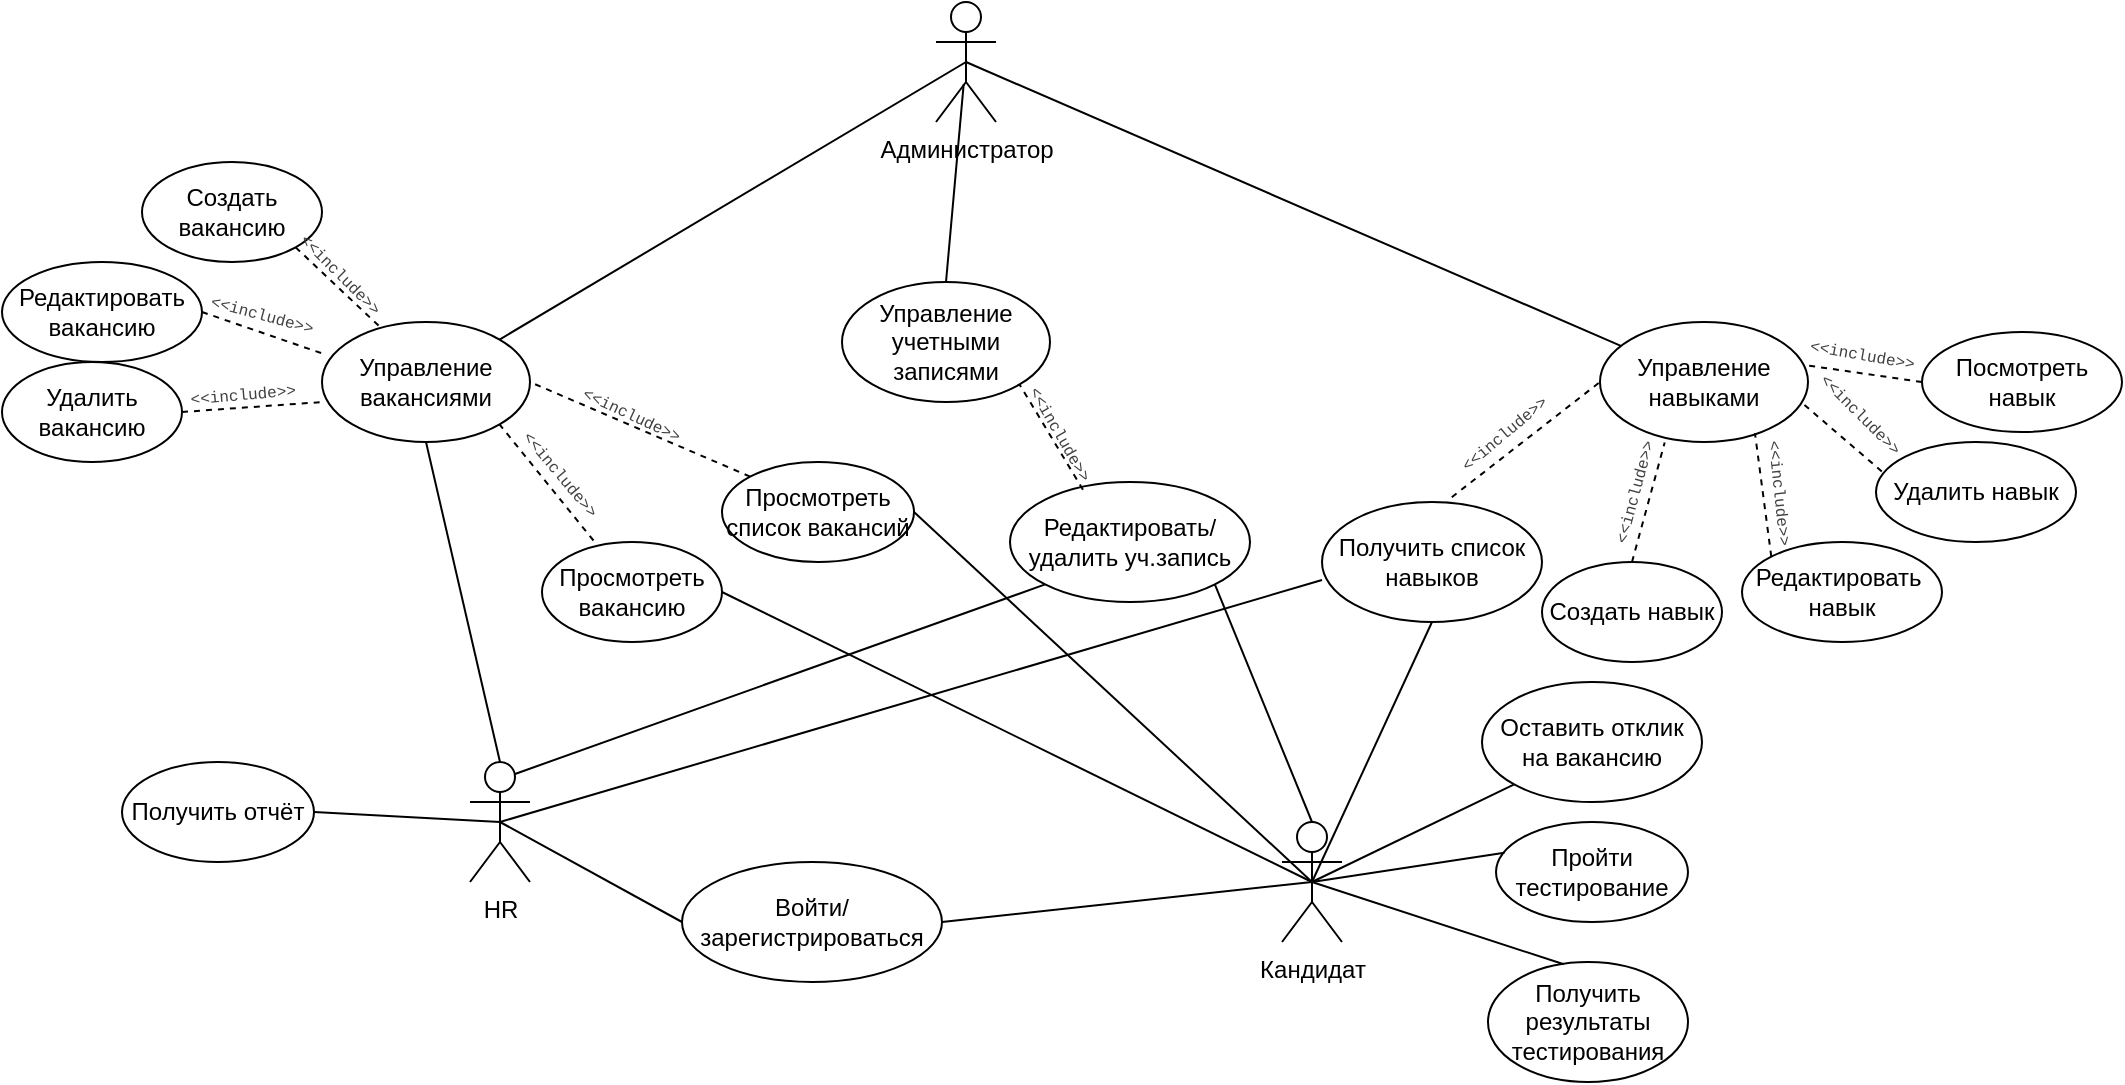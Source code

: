 <mxfile version="27.1.3">
  <diagram name="Страница — 1" id="SzoRYgKUehYcCUD3Ep15">
    <mxGraphModel dx="1863" dy="1805" grid="1" gridSize="10" guides="1" tooltips="1" connect="1" arrows="1" fold="1" page="1" pageScale="1" pageWidth="827" pageHeight="1169" math="0" shadow="0">
      <root>
        <mxCell id="0" />
        <mxCell id="1" parent="0" />
        <mxCell id="1bRMia8ov37DjA0ztxII-1" value="Кандидат" style="shape=umlActor;verticalLabelPosition=bottom;verticalAlign=top;html=1;outlineConnect=0;" vertex="1" parent="1">
          <mxGeometry x="430" y="140" width="30" height="60" as="geometry" />
        </mxCell>
        <mxCell id="1bRMia8ov37DjA0ztxII-2" value="HR" style="shape=umlActor;verticalLabelPosition=bottom;verticalAlign=top;html=1;outlineConnect=0;" vertex="1" parent="1">
          <mxGeometry x="24" y="110" width="30" height="60" as="geometry" />
        </mxCell>
        <mxCell id="1bRMia8ov37DjA0ztxII-3" value="Администратор" style="shape=umlActor;verticalLabelPosition=bottom;verticalAlign=top;html=1;outlineConnect=0;" vertex="1" parent="1">
          <mxGeometry x="257" y="-270" width="30" height="60" as="geometry" />
        </mxCell>
        <mxCell id="1bRMia8ov37DjA0ztxII-5" value="Создать вакансию" style="ellipse;whiteSpace=wrap;html=1;" vertex="1" parent="1">
          <mxGeometry x="-140" y="-190" width="90" height="50" as="geometry" />
        </mxCell>
        <mxCell id="1bRMia8ov37DjA0ztxII-6" value="Редактировать вакансию" style="ellipse;whiteSpace=wrap;html=1;" vertex="1" parent="1">
          <mxGeometry x="-210" y="-140" width="100" height="50" as="geometry" />
        </mxCell>
        <mxCell id="1bRMia8ov37DjA0ztxII-7" value="Удалить вакансию" style="ellipse;whiteSpace=wrap;html=1;" vertex="1" parent="1">
          <mxGeometry x="-210" y="-90" width="90" height="50" as="geometry" />
        </mxCell>
        <mxCell id="1bRMia8ov37DjA0ztxII-8" value="Просмотреть вакансию" style="ellipse;whiteSpace=wrap;html=1;" vertex="1" parent="1">
          <mxGeometry x="60" width="90" height="50" as="geometry" />
        </mxCell>
        <mxCell id="1bRMia8ov37DjA0ztxII-9" value="Просмотреть список вакансий" style="ellipse;whiteSpace=wrap;html=1;" vertex="1" parent="1">
          <mxGeometry x="150" y="-40" width="96" height="50" as="geometry" />
        </mxCell>
        <mxCell id="1bRMia8ov37DjA0ztxII-12" value="Оставить отклик на вакансию" style="ellipse;whiteSpace=wrap;html=1;" vertex="1" parent="1">
          <mxGeometry x="530" y="70" width="110" height="60" as="geometry" />
        </mxCell>
        <mxCell id="1bRMia8ov37DjA0ztxII-13" value="Войти/&lt;div&gt;зарегистрироваться&lt;/div&gt;" style="ellipse;whiteSpace=wrap;html=1;" vertex="1" parent="1">
          <mxGeometry x="130" y="160" width="130" height="60" as="geometry" />
        </mxCell>
        <mxCell id="1bRMia8ov37DjA0ztxII-14" value="Получить отчёт" style="ellipse;whiteSpace=wrap;html=1;" vertex="1" parent="1">
          <mxGeometry x="-150" y="110" width="96" height="50" as="geometry" />
        </mxCell>
        <mxCell id="1bRMia8ov37DjA0ztxII-21" value="" style="endArrow=none;html=1;rounded=0;entryX=0;entryY=0.5;entryDx=0;entryDy=0;exitX=0.5;exitY=0.5;exitDx=0;exitDy=0;exitPerimeter=0;" edge="1" parent="1" source="1bRMia8ov37DjA0ztxII-2" target="1bRMia8ov37DjA0ztxII-13">
          <mxGeometry width="50" height="50" relative="1" as="geometry">
            <mxPoint x="130" y="430" as="sourcePoint" />
            <mxPoint x="180" y="380" as="targetPoint" />
          </mxGeometry>
        </mxCell>
        <mxCell id="1bRMia8ov37DjA0ztxII-22" value="" style="endArrow=none;html=1;rounded=0;entryX=0.5;entryY=0.5;entryDx=0;entryDy=0;entryPerimeter=0;exitX=1;exitY=0.5;exitDx=0;exitDy=0;" edge="1" parent="1" source="1bRMia8ov37DjA0ztxII-8" target="1bRMia8ov37DjA0ztxII-1">
          <mxGeometry width="50" height="50" relative="1" as="geometry">
            <mxPoint x="350" y="290" as="sourcePoint" />
            <mxPoint x="400" y="240" as="targetPoint" />
          </mxGeometry>
        </mxCell>
        <mxCell id="1bRMia8ov37DjA0ztxII-23" value="" style="endArrow=none;html=1;rounded=0;entryX=0.5;entryY=0.5;entryDx=0;entryDy=0;entryPerimeter=0;exitX=1;exitY=0.5;exitDx=0;exitDy=0;" edge="1" parent="1" source="1bRMia8ov37DjA0ztxII-9" target="1bRMia8ov37DjA0ztxII-1">
          <mxGeometry width="50" height="50" relative="1" as="geometry">
            <mxPoint x="380" y="370" as="sourcePoint" />
            <mxPoint x="430" y="320" as="targetPoint" />
          </mxGeometry>
        </mxCell>
        <mxCell id="1bRMia8ov37DjA0ztxII-24" value="" style="endArrow=none;html=1;rounded=0;entryX=0.5;entryY=0.5;entryDx=0;entryDy=0;entryPerimeter=0;exitX=1;exitY=0.5;exitDx=0;exitDy=0;" edge="1" parent="1" source="1bRMia8ov37DjA0ztxII-13" target="1bRMia8ov37DjA0ztxII-1">
          <mxGeometry width="50" height="50" relative="1" as="geometry">
            <mxPoint x="370" y="290" as="sourcePoint" />
            <mxPoint x="420" y="240" as="targetPoint" />
          </mxGeometry>
        </mxCell>
        <mxCell id="1bRMia8ov37DjA0ztxII-25" value="Получить список навыков" style="ellipse;whiteSpace=wrap;html=1;" vertex="1" parent="1">
          <mxGeometry x="450" y="-20" width="110" height="60" as="geometry" />
        </mxCell>
        <mxCell id="1bRMia8ov37DjA0ztxII-29" value="Редактировать/&lt;div&gt;удалить уч.запись&lt;/div&gt;" style="ellipse;whiteSpace=wrap;html=1;" vertex="1" parent="1">
          <mxGeometry x="294" y="-30" width="120" height="60" as="geometry" />
        </mxCell>
        <mxCell id="1bRMia8ov37DjA0ztxII-30" value="" style="endArrow=none;html=1;rounded=0;entryX=1;entryY=1;entryDx=0;entryDy=0;" edge="1" parent="1" target="1bRMia8ov37DjA0ztxII-29">
          <mxGeometry width="50" height="50" relative="1" as="geometry">
            <mxPoint x="445" y="140" as="sourcePoint" />
            <mxPoint x="390" y="90" as="targetPoint" />
          </mxGeometry>
        </mxCell>
        <mxCell id="1bRMia8ov37DjA0ztxII-31" value="" style="endArrow=none;html=1;rounded=0;exitX=0.75;exitY=0.1;exitDx=0;exitDy=0;exitPerimeter=0;entryX=0;entryY=1;entryDx=0;entryDy=0;" edge="1" parent="1" source="1bRMia8ov37DjA0ztxII-2" target="1bRMia8ov37DjA0ztxII-29">
          <mxGeometry width="50" height="50" relative="1" as="geometry">
            <mxPoint x="150" y="150" as="sourcePoint" />
            <mxPoint x="200" y="100" as="targetPoint" />
          </mxGeometry>
        </mxCell>
        <mxCell id="1bRMia8ov37DjA0ztxII-32" value="Пройти тестирование" style="ellipse;whiteSpace=wrap;html=1;" vertex="1" parent="1">
          <mxGeometry x="537" y="140" width="96" height="50" as="geometry" />
        </mxCell>
        <mxCell id="1bRMia8ov37DjA0ztxII-33" value="Получить результаты тестирования" style="ellipse;whiteSpace=wrap;html=1;" vertex="1" parent="1">
          <mxGeometry x="533" y="210" width="100" height="60" as="geometry" />
        </mxCell>
        <mxCell id="1bRMia8ov37DjA0ztxII-34" value="" style="endArrow=none;html=1;rounded=0;entryX=0;entryY=1;entryDx=0;entryDy=0;exitX=0.5;exitY=0.5;exitDx=0;exitDy=0;exitPerimeter=0;" edge="1" parent="1" source="1bRMia8ov37DjA0ztxII-1" target="1bRMia8ov37DjA0ztxII-12">
          <mxGeometry width="50" height="50" relative="1" as="geometry">
            <mxPoint x="460" y="280" as="sourcePoint" />
            <mxPoint x="510" y="230" as="targetPoint" />
          </mxGeometry>
        </mxCell>
        <mxCell id="1bRMia8ov37DjA0ztxII-35" value="" style="endArrow=none;html=1;rounded=0;entryX=0.044;entryY=0.307;entryDx=0;entryDy=0;exitX=0.5;exitY=0.5;exitDx=0;exitDy=0;exitPerimeter=0;entryPerimeter=0;" edge="1" parent="1" source="1bRMia8ov37DjA0ztxII-1" target="1bRMia8ov37DjA0ztxII-32">
          <mxGeometry width="50" height="50" relative="1" as="geometry">
            <mxPoint x="460" y="240" as="sourcePoint" />
            <mxPoint x="510" y="190" as="targetPoint" />
          </mxGeometry>
        </mxCell>
        <mxCell id="1bRMia8ov37DjA0ztxII-36" value="" style="endArrow=none;html=1;rounded=0;entryX=0.379;entryY=0.019;entryDx=0;entryDy=0;exitX=0.5;exitY=0.5;exitDx=0;exitDy=0;exitPerimeter=0;entryPerimeter=0;" edge="1" parent="1" source="1bRMia8ov37DjA0ztxII-1" target="1bRMia8ov37DjA0ztxII-33">
          <mxGeometry width="50" height="50" relative="1" as="geometry">
            <mxPoint x="450" y="170" as="sourcePoint" />
            <mxPoint x="510" y="270" as="targetPoint" />
          </mxGeometry>
        </mxCell>
        <mxCell id="1bRMia8ov37DjA0ztxII-37" value="Создать навык" style="ellipse;whiteSpace=wrap;html=1;" vertex="1" parent="1">
          <mxGeometry x="560" y="10" width="90" height="50" as="geometry" />
        </mxCell>
        <mxCell id="1bRMia8ov37DjA0ztxII-38" value="" style="endArrow=none;html=1;rounded=0;entryX=0.5;entryY=0.5;entryDx=0;entryDy=0;entryPerimeter=0;exitX=0.5;exitY=1;exitDx=0;exitDy=0;" edge="1" parent="1" source="1bRMia8ov37DjA0ztxII-25" target="1bRMia8ov37DjA0ztxII-1">
          <mxGeometry width="50" height="50" relative="1" as="geometry">
            <mxPoint x="360" y="340" as="sourcePoint" />
            <mxPoint x="410" y="290" as="targetPoint" />
          </mxGeometry>
        </mxCell>
        <mxCell id="1bRMia8ov37DjA0ztxII-39" value="Редактировать&amp;nbsp; навык" style="ellipse;whiteSpace=wrap;html=1;" vertex="1" parent="1">
          <mxGeometry x="660" width="100" height="50" as="geometry" />
        </mxCell>
        <mxCell id="1bRMia8ov37DjA0ztxII-40" value="Удалить навык" style="ellipse;whiteSpace=wrap;html=1;" vertex="1" parent="1">
          <mxGeometry x="727" y="-49.99" width="100" height="50" as="geometry" />
        </mxCell>
        <mxCell id="1bRMia8ov37DjA0ztxII-41" value="Посмотреть навык" style="ellipse;whiteSpace=wrap;html=1;" vertex="1" parent="1">
          <mxGeometry x="750" y="-105" width="100" height="50" as="geometry" />
        </mxCell>
        <mxCell id="1bRMia8ov37DjA0ztxII-43" value="Управление навыками" style="ellipse;whiteSpace=wrap;html=1;" vertex="1" parent="1">
          <mxGeometry x="589" y="-110" width="104" height="60" as="geometry" />
        </mxCell>
        <mxCell id="1bRMia8ov37DjA0ztxII-44" value="Управление вакансиями" style="ellipse;whiteSpace=wrap;html=1;" vertex="1" parent="1">
          <mxGeometry x="-50" y="-110" width="104" height="60" as="geometry" />
        </mxCell>
        <mxCell id="1bRMia8ov37DjA0ztxII-45" value="Управление учетными записями" style="ellipse;whiteSpace=wrap;html=1;" vertex="1" parent="1">
          <mxGeometry x="210" y="-130" width="104" height="60" as="geometry" />
        </mxCell>
        <mxCell id="1bRMia8ov37DjA0ztxII-51" value="" style="endArrow=none;html=1;rounded=0;entryX=0.5;entryY=0.5;entryDx=0;entryDy=0;entryPerimeter=0;" edge="1" parent="1" source="1bRMia8ov37DjA0ztxII-43" target="1bRMia8ov37DjA0ztxII-3">
          <mxGeometry width="50" height="50" relative="1" as="geometry">
            <mxPoint x="130" y="-180" as="sourcePoint" />
            <mxPoint x="180" y="-230" as="targetPoint" />
          </mxGeometry>
        </mxCell>
        <mxCell id="1bRMia8ov37DjA0ztxII-53" value="" style="endArrow=none;html=1;rounded=0;entryX=0.461;entryY=0.687;entryDx=0;entryDy=0;entryPerimeter=0;exitX=0.5;exitY=0;exitDx=0;exitDy=0;" edge="1" parent="1" source="1bRMia8ov37DjA0ztxII-45" target="1bRMia8ov37DjA0ztxII-3">
          <mxGeometry width="50" height="50" relative="1" as="geometry">
            <mxPoint x="300" y="-130" as="sourcePoint" />
            <mxPoint x="350" y="-180" as="targetPoint" />
          </mxGeometry>
        </mxCell>
        <mxCell id="1bRMia8ov37DjA0ztxII-55" value="" style="endArrow=none;html=1;rounded=0;entryX=0.5;entryY=0.5;entryDx=0;entryDy=0;entryPerimeter=0;exitX=1;exitY=0;exitDx=0;exitDy=0;" edge="1" parent="1" source="1bRMia8ov37DjA0ztxII-44" target="1bRMia8ov37DjA0ztxII-3">
          <mxGeometry width="50" height="50" relative="1" as="geometry">
            <mxPoint x="80" y="-10" as="sourcePoint" />
            <mxPoint x="130" y="-60" as="targetPoint" />
          </mxGeometry>
        </mxCell>
        <mxCell id="1bRMia8ov37DjA0ztxII-60" value="" style="endArrow=none;html=1;rounded=0;entryX=0.5;entryY=0.5;entryDx=0;entryDy=0;entryPerimeter=0;exitX=1;exitY=0.5;exitDx=0;exitDy=0;" edge="1" parent="1" source="1bRMia8ov37DjA0ztxII-14" target="1bRMia8ov37DjA0ztxII-2">
          <mxGeometry width="50" height="50" relative="1" as="geometry">
            <mxPoint x="40" y="300" as="sourcePoint" />
            <mxPoint x="90" y="250" as="targetPoint" />
          </mxGeometry>
        </mxCell>
        <mxCell id="1bRMia8ov37DjA0ztxII-64" value="" style="endArrow=none;html=1;rounded=0;entryX=0.5;entryY=1;entryDx=0;entryDy=0;exitX=0.5;exitY=0;exitDx=0;exitDy=0;exitPerimeter=0;" edge="1" parent="1" source="1bRMia8ov37DjA0ztxII-2" target="1bRMia8ov37DjA0ztxII-44">
          <mxGeometry width="50" height="50" relative="1" as="geometry">
            <mxPoint x="-60" y="100" as="sourcePoint" />
            <mxPoint x="-10" y="50" as="targetPoint" />
          </mxGeometry>
        </mxCell>
        <mxCell id="1bRMia8ov37DjA0ztxII-65" value="" style="endArrow=none;html=1;rounded=0;entryX=0;entryY=0.65;entryDx=0;entryDy=0;entryPerimeter=0;exitX=0.5;exitY=0.5;exitDx=0;exitDy=0;exitPerimeter=0;" edge="1" parent="1" source="1bRMia8ov37DjA0ztxII-2" target="1bRMia8ov37DjA0ztxII-25">
          <mxGeometry width="50" height="50" relative="1" as="geometry">
            <mxPoint x="50" y="130" as="sourcePoint" />
            <mxPoint x="130" y="120" as="targetPoint" />
          </mxGeometry>
        </mxCell>
        <mxCell id="1bRMia8ov37DjA0ztxII-67" value="" style="endArrow=none;dashed=1;html=1;rounded=0;entryX=0;entryY=0.667;entryDx=0;entryDy=0;entryPerimeter=0;exitX=1;exitY=0.5;exitDx=0;exitDy=0;" edge="1" parent="1" source="1bRMia8ov37DjA0ztxII-7" target="1bRMia8ov37DjA0ztxII-44">
          <mxGeometry width="50" height="50" relative="1" as="geometry">
            <mxPoint x="-200" y="-20" as="sourcePoint" />
            <mxPoint x="-50" y="-20" as="targetPoint" />
          </mxGeometry>
        </mxCell>
        <mxCell id="1bRMia8ov37DjA0ztxII-68" value="" style="endArrow=none;dashed=1;html=1;rounded=0;entryX=0.011;entryY=0.268;entryDx=0;entryDy=0;entryPerimeter=0;exitX=1;exitY=0.5;exitDx=0;exitDy=0;" edge="1" parent="1" source="1bRMia8ov37DjA0ztxII-6" target="1bRMia8ov37DjA0ztxII-44">
          <mxGeometry width="50" height="50" relative="1" as="geometry">
            <mxPoint x="-130" y="-45" as="sourcePoint" />
            <mxPoint x="-60" y="-50" as="targetPoint" />
          </mxGeometry>
        </mxCell>
        <mxCell id="1bRMia8ov37DjA0ztxII-69" value="" style="endArrow=none;dashed=1;html=1;rounded=0;entryX=0.283;entryY=0.048;entryDx=0;entryDy=0;entryPerimeter=0;exitX=1;exitY=1;exitDx=0;exitDy=0;" edge="1" parent="1" source="1bRMia8ov37DjA0ztxII-5" target="1bRMia8ov37DjA0ztxII-44">
          <mxGeometry width="50" height="50" relative="1" as="geometry">
            <mxPoint x="-60" y="-65" as="sourcePoint" />
            <mxPoint x="10" y="-70" as="targetPoint" />
          </mxGeometry>
        </mxCell>
        <mxCell id="1bRMia8ov37DjA0ztxII-70" value="" style="endArrow=none;dashed=1;html=1;rounded=0;entryX=1;entryY=1;entryDx=0;entryDy=0;exitX=0.286;exitY=-0.015;exitDx=0;exitDy=0;exitPerimeter=0;" edge="1" parent="1" source="1bRMia8ov37DjA0ztxII-8" target="1bRMia8ov37DjA0ztxII-44">
          <mxGeometry width="50" height="50" relative="1" as="geometry">
            <mxPoint x="10" y="-15" as="sourcePoint" />
            <mxPoint x="80" y="-20" as="targetPoint" />
          </mxGeometry>
        </mxCell>
        <mxCell id="1bRMia8ov37DjA0ztxII-71" value="" style="endArrow=none;dashed=1;html=1;rounded=0;entryX=1;entryY=0.5;entryDx=0;entryDy=0;exitX=0;exitY=0;exitDx=0;exitDy=0;" edge="1" parent="1" source="1bRMia8ov37DjA0ztxII-9" target="1bRMia8ov37DjA0ztxII-44">
          <mxGeometry width="50" height="50" relative="1" as="geometry">
            <mxPoint x="147" y="28" as="sourcePoint" />
            <mxPoint x="100" y="-30" as="targetPoint" />
          </mxGeometry>
        </mxCell>
        <mxCell id="1bRMia8ov37DjA0ztxII-72" value="" style="endArrow=none;dashed=1;html=1;rounded=0;entryX=1;entryY=1;entryDx=0;entryDy=0;exitX=0.304;exitY=0.064;exitDx=0;exitDy=0;exitPerimeter=0;" edge="1" parent="1" source="1bRMia8ov37DjA0ztxII-29" target="1bRMia8ov37DjA0ztxII-45">
          <mxGeometry width="50" height="50" relative="1" as="geometry">
            <mxPoint x="447" y="-40" as="sourcePoint" />
            <mxPoint x="400" y="-98" as="targetPoint" />
          </mxGeometry>
        </mxCell>
        <mxCell id="1bRMia8ov37DjA0ztxII-73" value="" style="endArrow=none;dashed=1;html=1;rounded=0;exitX=0.59;exitY=-0.04;exitDx=0;exitDy=0;exitPerimeter=0;entryX=0;entryY=0.5;entryDx=0;entryDy=0;" edge="1" parent="1" source="1bRMia8ov37DjA0ztxII-25" target="1bRMia8ov37DjA0ztxII-43">
          <mxGeometry width="50" height="50" relative="1" as="geometry">
            <mxPoint x="450" y="-27" as="sourcePoint" />
            <mxPoint x="489" y="-90" as="targetPoint" />
          </mxGeometry>
        </mxCell>
        <mxCell id="1bRMia8ov37DjA0ztxII-74" value="" style="endArrow=none;dashed=1;html=1;rounded=0;exitX=0.5;exitY=0;exitDx=0;exitDy=0;entryX=0.311;entryY=1.005;entryDx=0;entryDy=0;entryPerimeter=0;" edge="1" parent="1" source="1bRMia8ov37DjA0ztxII-37" target="1bRMia8ov37DjA0ztxII-43">
          <mxGeometry width="50" height="50" relative="1" as="geometry">
            <mxPoint x="546" y="8" as="sourcePoint" />
            <mxPoint x="620" y="-50" as="targetPoint" />
          </mxGeometry>
        </mxCell>
        <mxCell id="1bRMia8ov37DjA0ztxII-75" value="" style="endArrow=none;dashed=1;html=1;rounded=0;exitX=0;exitY=0;exitDx=0;exitDy=0;entryX=0.745;entryY=0.926;entryDx=0;entryDy=0;entryPerimeter=0;" edge="1" parent="1" source="1bRMia8ov37DjA0ztxII-39" target="1bRMia8ov37DjA0ztxII-43">
          <mxGeometry width="50" height="50" relative="1" as="geometry">
            <mxPoint x="660" as="sourcePoint" />
            <mxPoint x="666" y="-40" as="targetPoint" />
          </mxGeometry>
        </mxCell>
        <mxCell id="1bRMia8ov37DjA0ztxII-76" value="" style="endArrow=none;dashed=1;html=1;rounded=0;exitX=0.029;exitY=0.294;exitDx=0;exitDy=0;entryX=0.962;entryY=0.66;entryDx=0;entryDy=0;entryPerimeter=0;exitPerimeter=0;" edge="1" parent="1" source="1bRMia8ov37DjA0ztxII-40" target="1bRMia8ov37DjA0ztxII-43">
          <mxGeometry width="50" height="50" relative="1" as="geometry">
            <mxPoint x="729" y="6" as="sourcePoint" />
            <mxPoint x="700" y="-50" as="targetPoint" />
          </mxGeometry>
        </mxCell>
        <mxCell id="1bRMia8ov37DjA0ztxII-77" value="" style="endArrow=none;dashed=1;html=1;rounded=0;exitX=0;exitY=0.5;exitDx=0;exitDy=0;entryX=0.998;entryY=0.362;entryDx=0;entryDy=0;entryPerimeter=0;" edge="1" parent="1" source="1bRMia8ov37DjA0ztxII-41" target="1bRMia8ov37DjA0ztxII-43">
          <mxGeometry width="50" height="50" relative="1" as="geometry">
            <mxPoint x="764" y="-20" as="sourcePoint" />
            <mxPoint x="730" y="-50" as="targetPoint" />
          </mxGeometry>
        </mxCell>
        <mxCell id="1bRMia8ov37DjA0ztxII-78" value="&lt;span style=&quot;color: rgb(64, 64, 64); font-family: Menlo, &amp;quot;Roboto Mono&amp;quot;, &amp;quot;Courier New&amp;quot;, Courier, monospace, Inter, sans-serif; text-align: left; text-wrap-mode: wrap;&quot;&gt;&lt;font style=&quot;font-size: 8px;&quot;&gt;&amp;lt;&amp;lt;include&amp;gt;&amp;gt;&lt;/font&gt;&lt;/span&gt;" style="text;html=1;align=center;verticalAlign=middle;resizable=0;points=[];autosize=1;strokeColor=none;fillColor=none;rotation=45;" vertex="1" parent="1">
          <mxGeometry x="-80" y="-150" width="80" height="30" as="geometry" />
        </mxCell>
        <mxCell id="1bRMia8ov37DjA0ztxII-79" value="&lt;span style=&quot;color: rgb(64, 64, 64); font-family: Menlo, &amp;quot;Roboto Mono&amp;quot;, &amp;quot;Courier New&amp;quot;, Courier, monospace, Inter, sans-serif; text-align: left; text-wrap-mode: wrap;&quot;&gt;&lt;font style=&quot;font-size: 8px;&quot;&gt;&amp;lt;&amp;lt;include&amp;gt;&amp;gt;&lt;/font&gt;&lt;/span&gt;" style="text;html=1;align=center;verticalAlign=middle;resizable=0;points=[];autosize=1;strokeColor=none;fillColor=none;rotation=15;" vertex="1" parent="1">
          <mxGeometry x="-119.999" y="-129.999" width="80" height="30" as="geometry" />
        </mxCell>
        <mxCell id="1bRMia8ov37DjA0ztxII-80" value="&lt;span style=&quot;color: rgb(64, 64, 64); font-family: Menlo, &amp;quot;Roboto Mono&amp;quot;, &amp;quot;Courier New&amp;quot;, Courier, monospace, Inter, sans-serif; text-align: left; text-wrap-mode: wrap;&quot;&gt;&lt;font style=&quot;font-size: 8px;&quot;&gt;&amp;lt;&amp;lt;include&amp;gt;&amp;gt;&lt;/font&gt;&lt;/span&gt;" style="text;html=1;align=center;verticalAlign=middle;resizable=0;points=[];autosize=1;strokeColor=none;fillColor=none;rotation=-5;" vertex="1" parent="1">
          <mxGeometry x="-130.001" y="-89.998" width="80" height="30" as="geometry" />
        </mxCell>
        <mxCell id="1bRMia8ov37DjA0ztxII-81" value="&lt;span style=&quot;color: rgb(64, 64, 64); font-family: Menlo, &amp;quot;Roboto Mono&amp;quot;, &amp;quot;Courier New&amp;quot;, Courier, monospace, Inter, sans-serif; text-align: left; text-wrap-mode: wrap;&quot;&gt;&lt;font style=&quot;font-size: 8px;&quot;&gt;&amp;lt;&amp;lt;include&amp;gt;&amp;gt;&lt;/font&gt;&lt;/span&gt;" style="text;html=1;align=center;verticalAlign=middle;resizable=0;points=[];autosize=1;strokeColor=none;fillColor=none;rotation=50;" vertex="1" parent="1">
          <mxGeometry x="29.995" y="-50.001" width="80" height="30" as="geometry" />
        </mxCell>
        <mxCell id="1bRMia8ov37DjA0ztxII-82" value="&lt;span style=&quot;color: rgb(64, 64, 64); font-family: Menlo, &amp;quot;Roboto Mono&amp;quot;, &amp;quot;Courier New&amp;quot;, Courier, monospace, Inter, sans-serif; text-align: left; text-wrap-mode: wrap;&quot;&gt;&lt;font style=&quot;font-size: 8px;&quot;&gt;&amp;lt;&amp;lt;include&amp;gt;&amp;gt;&lt;/font&gt;&lt;/span&gt;" style="text;html=1;align=center;verticalAlign=middle;resizable=0;points=[];autosize=1;strokeColor=none;fillColor=none;rotation=25;" vertex="1" parent="1">
          <mxGeometry x="65.002" y="-79.996" width="80" height="30" as="geometry" />
        </mxCell>
        <mxCell id="1bRMia8ov37DjA0ztxII-86" value="&lt;span style=&quot;color: rgb(64, 64, 64); font-family: Menlo, &amp;quot;Roboto Mono&amp;quot;, &amp;quot;Courier New&amp;quot;, Courier, monospace, Inter, sans-serif; text-align: left; text-wrap-mode: wrap;&quot;&gt;&lt;font style=&quot;font-size: 8px;&quot;&gt;&amp;lt;&amp;lt;include&amp;gt;&amp;gt;&lt;/font&gt;&lt;/span&gt;" style="text;html=1;align=center;verticalAlign=middle;resizable=0;points=[];autosize=1;strokeColor=none;fillColor=none;rotation=60;" vertex="1" parent="1">
          <mxGeometry x="280.002" y="-70.001" width="80" height="30" as="geometry" />
        </mxCell>
        <mxCell id="1bRMia8ov37DjA0ztxII-87" value="&lt;span style=&quot;color: rgb(64, 64, 64); font-family: Menlo, &amp;quot;Roboto Mono&amp;quot;, &amp;quot;Courier New&amp;quot;, Courier, monospace, Inter, sans-serif; text-align: left; text-wrap-mode: wrap;&quot;&gt;&lt;font style=&quot;font-size: 8px;&quot;&gt;&amp;lt;&amp;lt;include&amp;gt;&amp;gt;&lt;/font&gt;&lt;/span&gt;" style="text;html=1;align=center;verticalAlign=middle;resizable=0;points=[];autosize=1;strokeColor=none;fillColor=none;rotation=10;" vertex="1" parent="1">
          <mxGeometry x="680.0" y="-109.999" width="80" height="30" as="geometry" />
        </mxCell>
        <mxCell id="1bRMia8ov37DjA0ztxII-88" value="&lt;span style=&quot;color: rgb(64, 64, 64); font-family: Menlo, &amp;quot;Roboto Mono&amp;quot;, &amp;quot;Courier New&amp;quot;, Courier, monospace, Inter, sans-serif; text-align: left; text-wrap-mode: wrap;&quot;&gt;&lt;font style=&quot;font-size: 8px;&quot;&gt;&amp;lt;&amp;lt;include&amp;gt;&amp;gt;&lt;/font&gt;&lt;/span&gt;" style="text;html=1;align=center;verticalAlign=middle;resizable=0;points=[];autosize=1;strokeColor=none;fillColor=none;rotation=45;" vertex="1" parent="1">
          <mxGeometry x="679.997" y="-79.992" width="80" height="30" as="geometry" />
        </mxCell>
        <mxCell id="1bRMia8ov37DjA0ztxII-90" value="&lt;span style=&quot;color: rgb(64, 64, 64); font-family: Menlo, &amp;quot;Roboto Mono&amp;quot;, &amp;quot;Courier New&amp;quot;, Courier, monospace, Inter, sans-serif; text-align: left; text-wrap-mode: wrap;&quot;&gt;&lt;font style=&quot;font-size: 8px;&quot;&gt;&amp;lt;&amp;lt;include&amp;gt;&amp;gt;&lt;/font&gt;&lt;/span&gt;" style="text;html=1;align=center;verticalAlign=middle;resizable=0;points=[];autosize=1;strokeColor=none;fillColor=none;rotation=84;" vertex="1" parent="1">
          <mxGeometry x="640.001" y="-39.999" width="80" height="30" as="geometry" />
        </mxCell>
        <mxCell id="1bRMia8ov37DjA0ztxII-91" value="&lt;span style=&quot;color: rgb(64, 64, 64); font-family: Menlo, &amp;quot;Roboto Mono&amp;quot;, &amp;quot;Courier New&amp;quot;, Courier, monospace, Inter, sans-serif; text-align: left; text-wrap-mode: wrap;&quot;&gt;&lt;font style=&quot;font-size: 8px;&quot;&gt;&amp;lt;&amp;lt;include&amp;gt;&amp;gt;&lt;/font&gt;&lt;/span&gt;" style="text;html=1;align=center;verticalAlign=middle;resizable=0;points=[];autosize=1;strokeColor=none;fillColor=none;rotation=-75;" vertex="1" parent="1">
          <mxGeometry x="565.0" y="-39.989" width="80" height="30" as="geometry" />
        </mxCell>
        <mxCell id="1bRMia8ov37DjA0ztxII-92" value="&lt;span style=&quot;color: rgb(64, 64, 64); font-family: Menlo, &amp;quot;Roboto Mono&amp;quot;, &amp;quot;Courier New&amp;quot;, Courier, monospace, Inter, sans-serif; text-align: left; text-wrap-mode: wrap;&quot;&gt;&lt;font style=&quot;font-size: 8px;&quot;&gt;&amp;lt;&amp;lt;include&amp;gt;&amp;gt;&lt;/font&gt;&lt;/span&gt;" style="text;html=1;align=center;verticalAlign=middle;resizable=0;points=[];autosize=1;strokeColor=none;fillColor=none;rotation=-40;" vertex="1" parent="1">
          <mxGeometry x="500.002" y="-70.001" width="80" height="30" as="geometry" />
        </mxCell>
      </root>
    </mxGraphModel>
  </diagram>
</mxfile>
